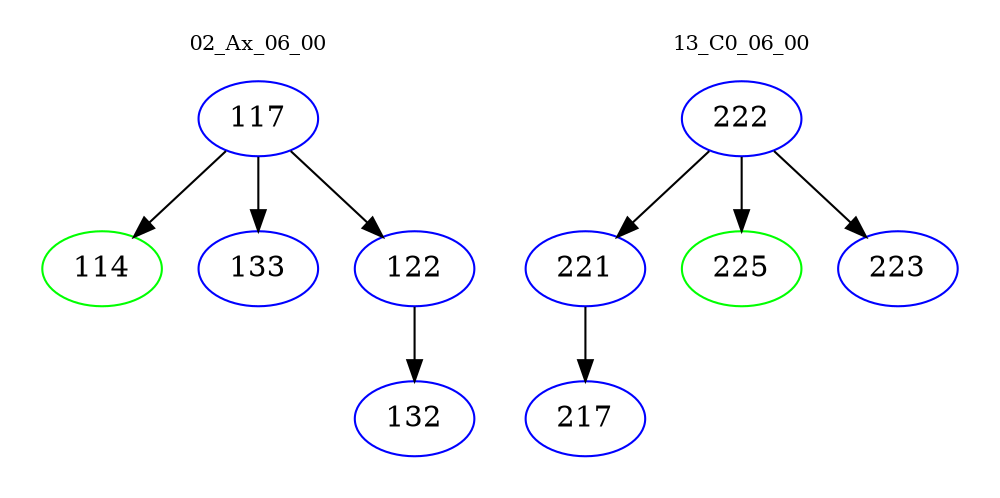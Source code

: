 digraph{
subgraph cluster_0 {
color = white
label = "02_Ax_06_00";
fontsize=10;
T0_117 [label="117", color="blue"]
T0_117 -> T0_114 [color="black"]
T0_114 [label="114", color="green"]
T0_117 -> T0_133 [color="black"]
T0_133 [label="133", color="blue"]
T0_117 -> T0_122 [color="black"]
T0_122 [label="122", color="blue"]
T0_122 -> T0_132 [color="black"]
T0_132 [label="132", color="blue"]
}
subgraph cluster_1 {
color = white
label = "13_C0_06_00";
fontsize=10;
T1_222 [label="222", color="blue"]
T1_222 -> T1_221 [color="black"]
T1_221 [label="221", color="blue"]
T1_221 -> T1_217 [color="black"]
T1_217 [label="217", color="blue"]
T1_222 -> T1_225 [color="black"]
T1_225 [label="225", color="green"]
T1_222 -> T1_223 [color="black"]
T1_223 [label="223", color="blue"]
}
}
